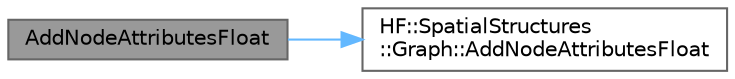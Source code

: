 digraph "AddNodeAttributesFloat"
{
 // LATEX_PDF_SIZE
  bgcolor="transparent";
  edge [fontname=Helvetica,fontsize=10,labelfontname=Helvetica,labelfontsize=10];
  node [fontname=Helvetica,fontsize=10,shape=box,height=0.2,width=0.4];
  rankdir="LR";
  Node1 [label="AddNodeAttributesFloat",height=0.2,width=0.4,color="gray40", fillcolor="grey60", style="filled", fontcolor="black",tooltip="Add a new float node attribute in the graph for the nodes at ids."];
  Node1 -> Node2 [color="steelblue1",style="solid"];
  Node2 [label="HF::SpatialStructures\l::Graph::AddNodeAttributesFloat",height=0.2,width=0.4,color="grey40", fillcolor="white", style="filled",URL="$a01551.html#ace0104174af8ee72de49eae3e9dd8280",tooltip="Add a float attribute to the node at id. If the node at id already has a score for the attribute at n..."];
}
